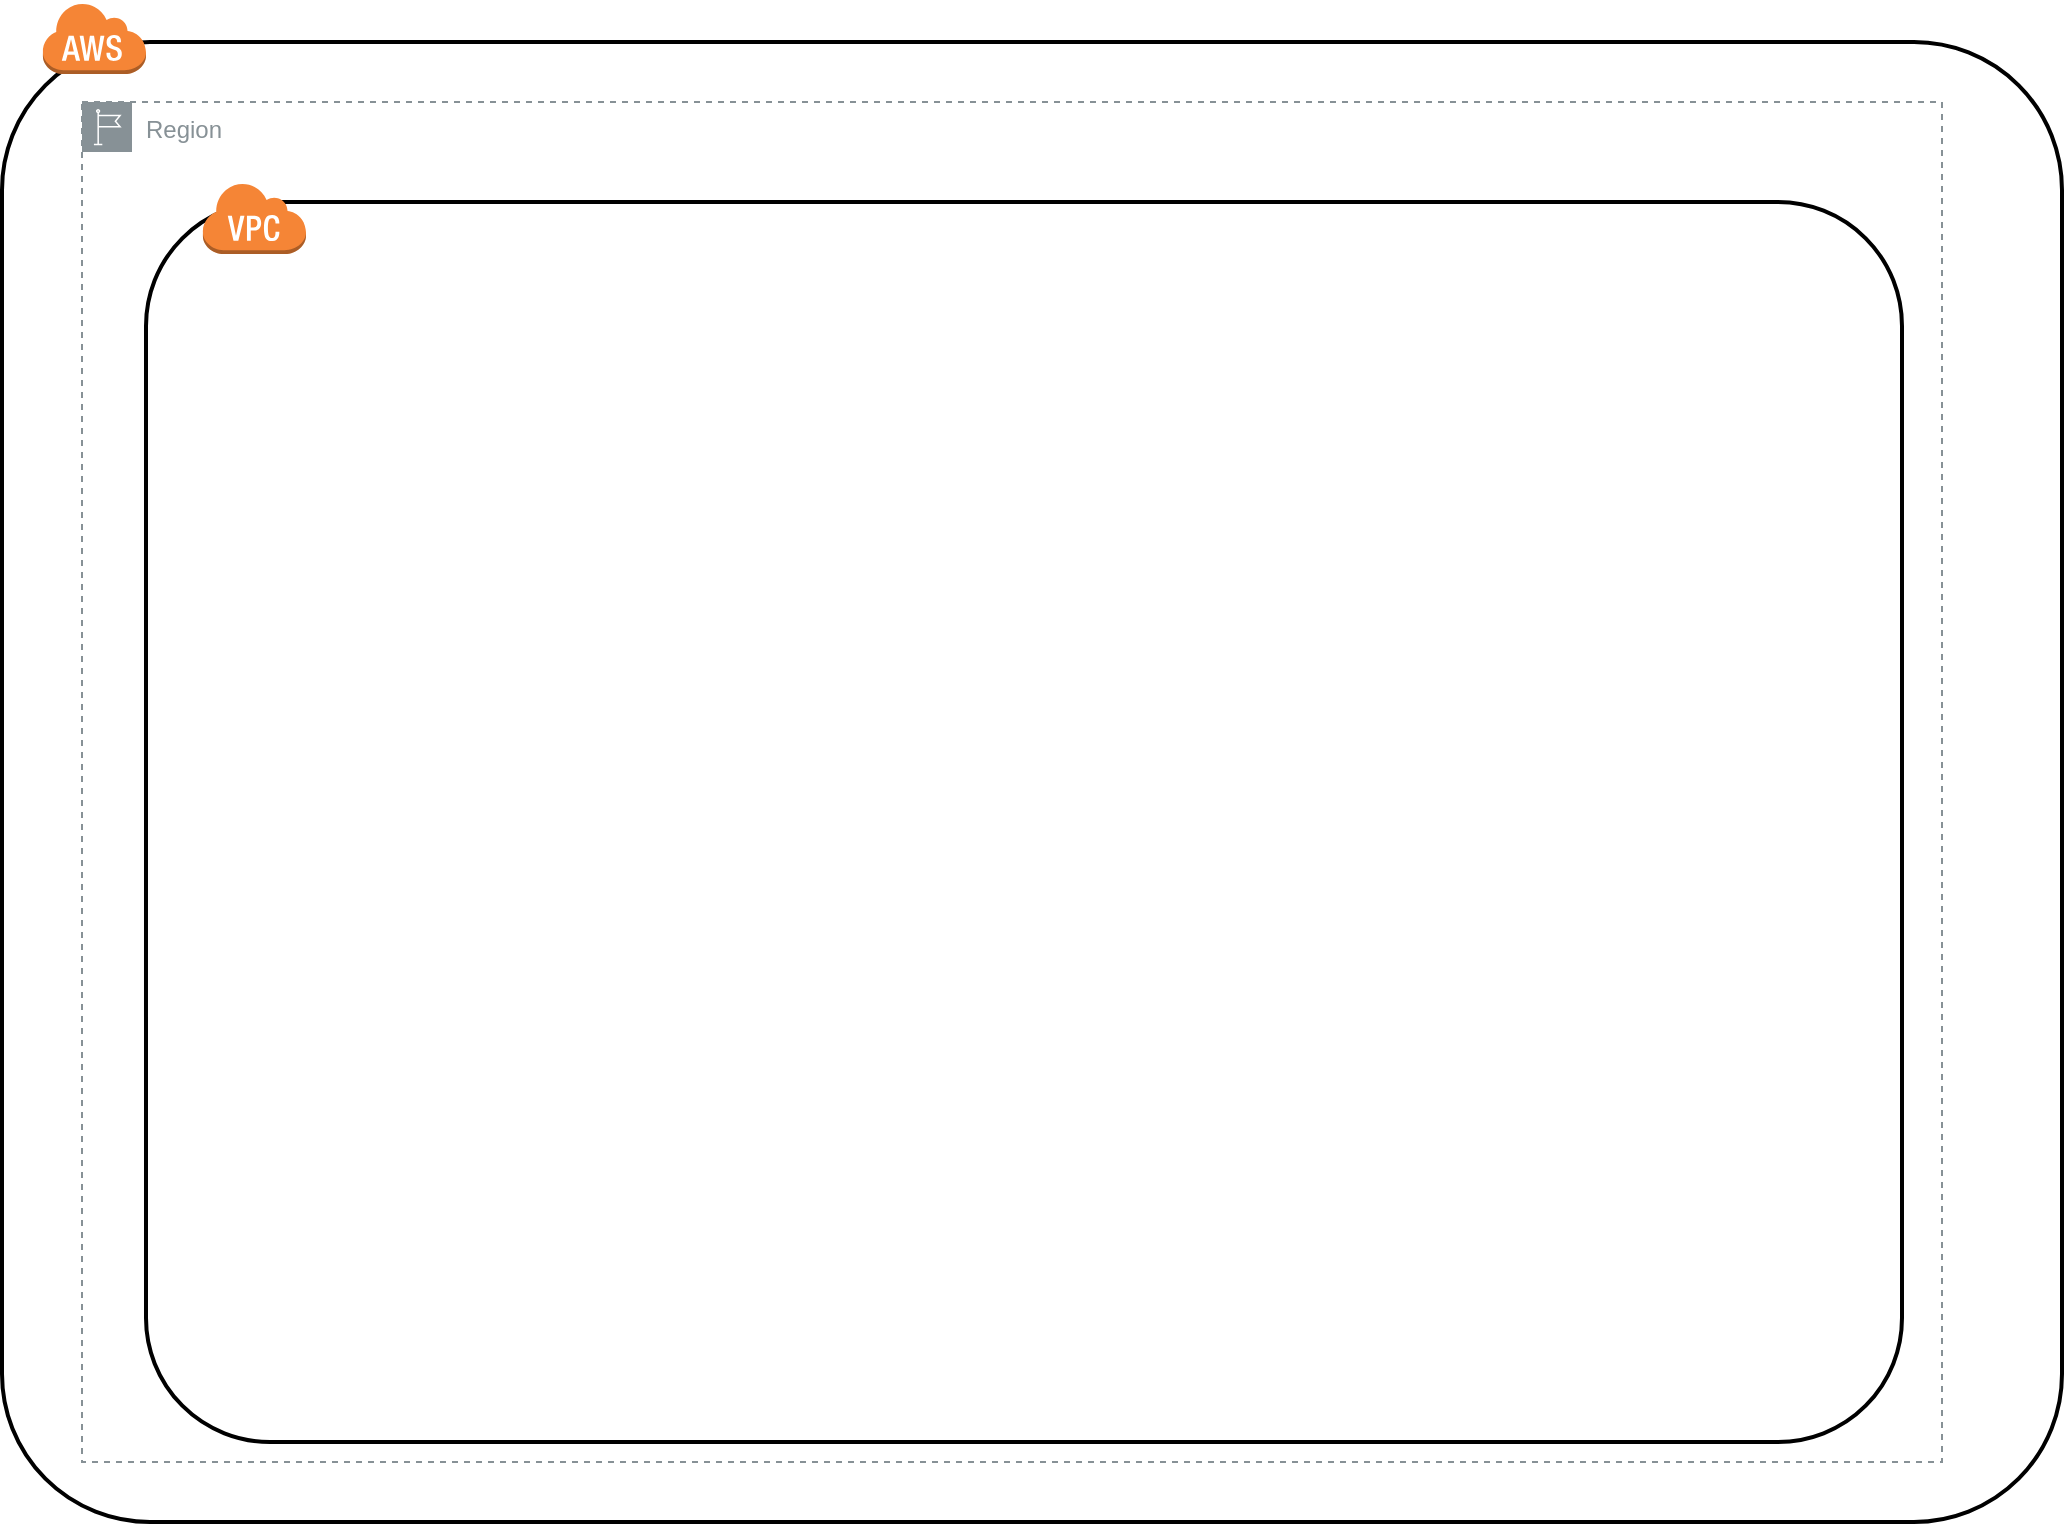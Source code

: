 <mxfile version="16.4.6" type="github">
  <diagram id="Ht1M8jgEwFfnCIfOTk4-" name="Page-1">
    <mxGraphModel dx="1845" dy="1147" grid="1" gridSize="10" guides="1" tooltips="1" connect="1" arrows="1" fold="1" page="1" pageScale="1" pageWidth="1169" pageHeight="827" math="0" shadow="0">
      <root>
        <mxCell id="0" />
        <mxCell id="1" parent="0" />
        <mxCell id="N_iScunYjM78a0ColuLF-1" value="" style="rounded=1;arcSize=10;dashed=0;fillColor=none;gradientColor=none;strokeWidth=2;" vertex="1" parent="1">
          <mxGeometry x="70" y="50" width="1030" height="740" as="geometry" />
        </mxCell>
        <mxCell id="N_iScunYjM78a0ColuLF-2" value="" style="dashed=0;html=1;shape=mxgraph.aws3.cloud;fillColor=#F58536;gradientColor=none;dashed=0;" vertex="1" parent="1">
          <mxGeometry x="90" y="30" width="52" height="36" as="geometry" />
        </mxCell>
        <mxCell id="N_iScunYjM78a0ColuLF-5" value="Region" style="sketch=0;outlineConnect=0;gradientColor=none;html=1;whiteSpace=wrap;fontSize=12;fontStyle=0;shape=mxgraph.aws4.group;grIcon=mxgraph.aws4.group_region;strokeColor=#879196;fillColor=none;verticalAlign=top;align=left;spacingLeft=30;fontColor=#879196;dashed=1;" vertex="1" parent="1">
          <mxGeometry x="110" y="80" width="930" height="680" as="geometry" />
        </mxCell>
        <mxCell id="N_iScunYjM78a0ColuLF-3" value="" style="rounded=1;arcSize=10;dashed=0;fillColor=none;gradientColor=none;strokeWidth=2;" vertex="1" parent="1">
          <mxGeometry x="142" y="130" width="878" height="620" as="geometry" />
        </mxCell>
        <mxCell id="N_iScunYjM78a0ColuLF-4" value="" style="dashed=0;html=1;shape=mxgraph.aws3.virtual_private_cloud;fillColor=#F58536;gradientColor=none;dashed=0;" vertex="1" parent="1">
          <mxGeometry x="170" y="120" width="52" height="36" as="geometry" />
        </mxCell>
      </root>
    </mxGraphModel>
  </diagram>
</mxfile>
